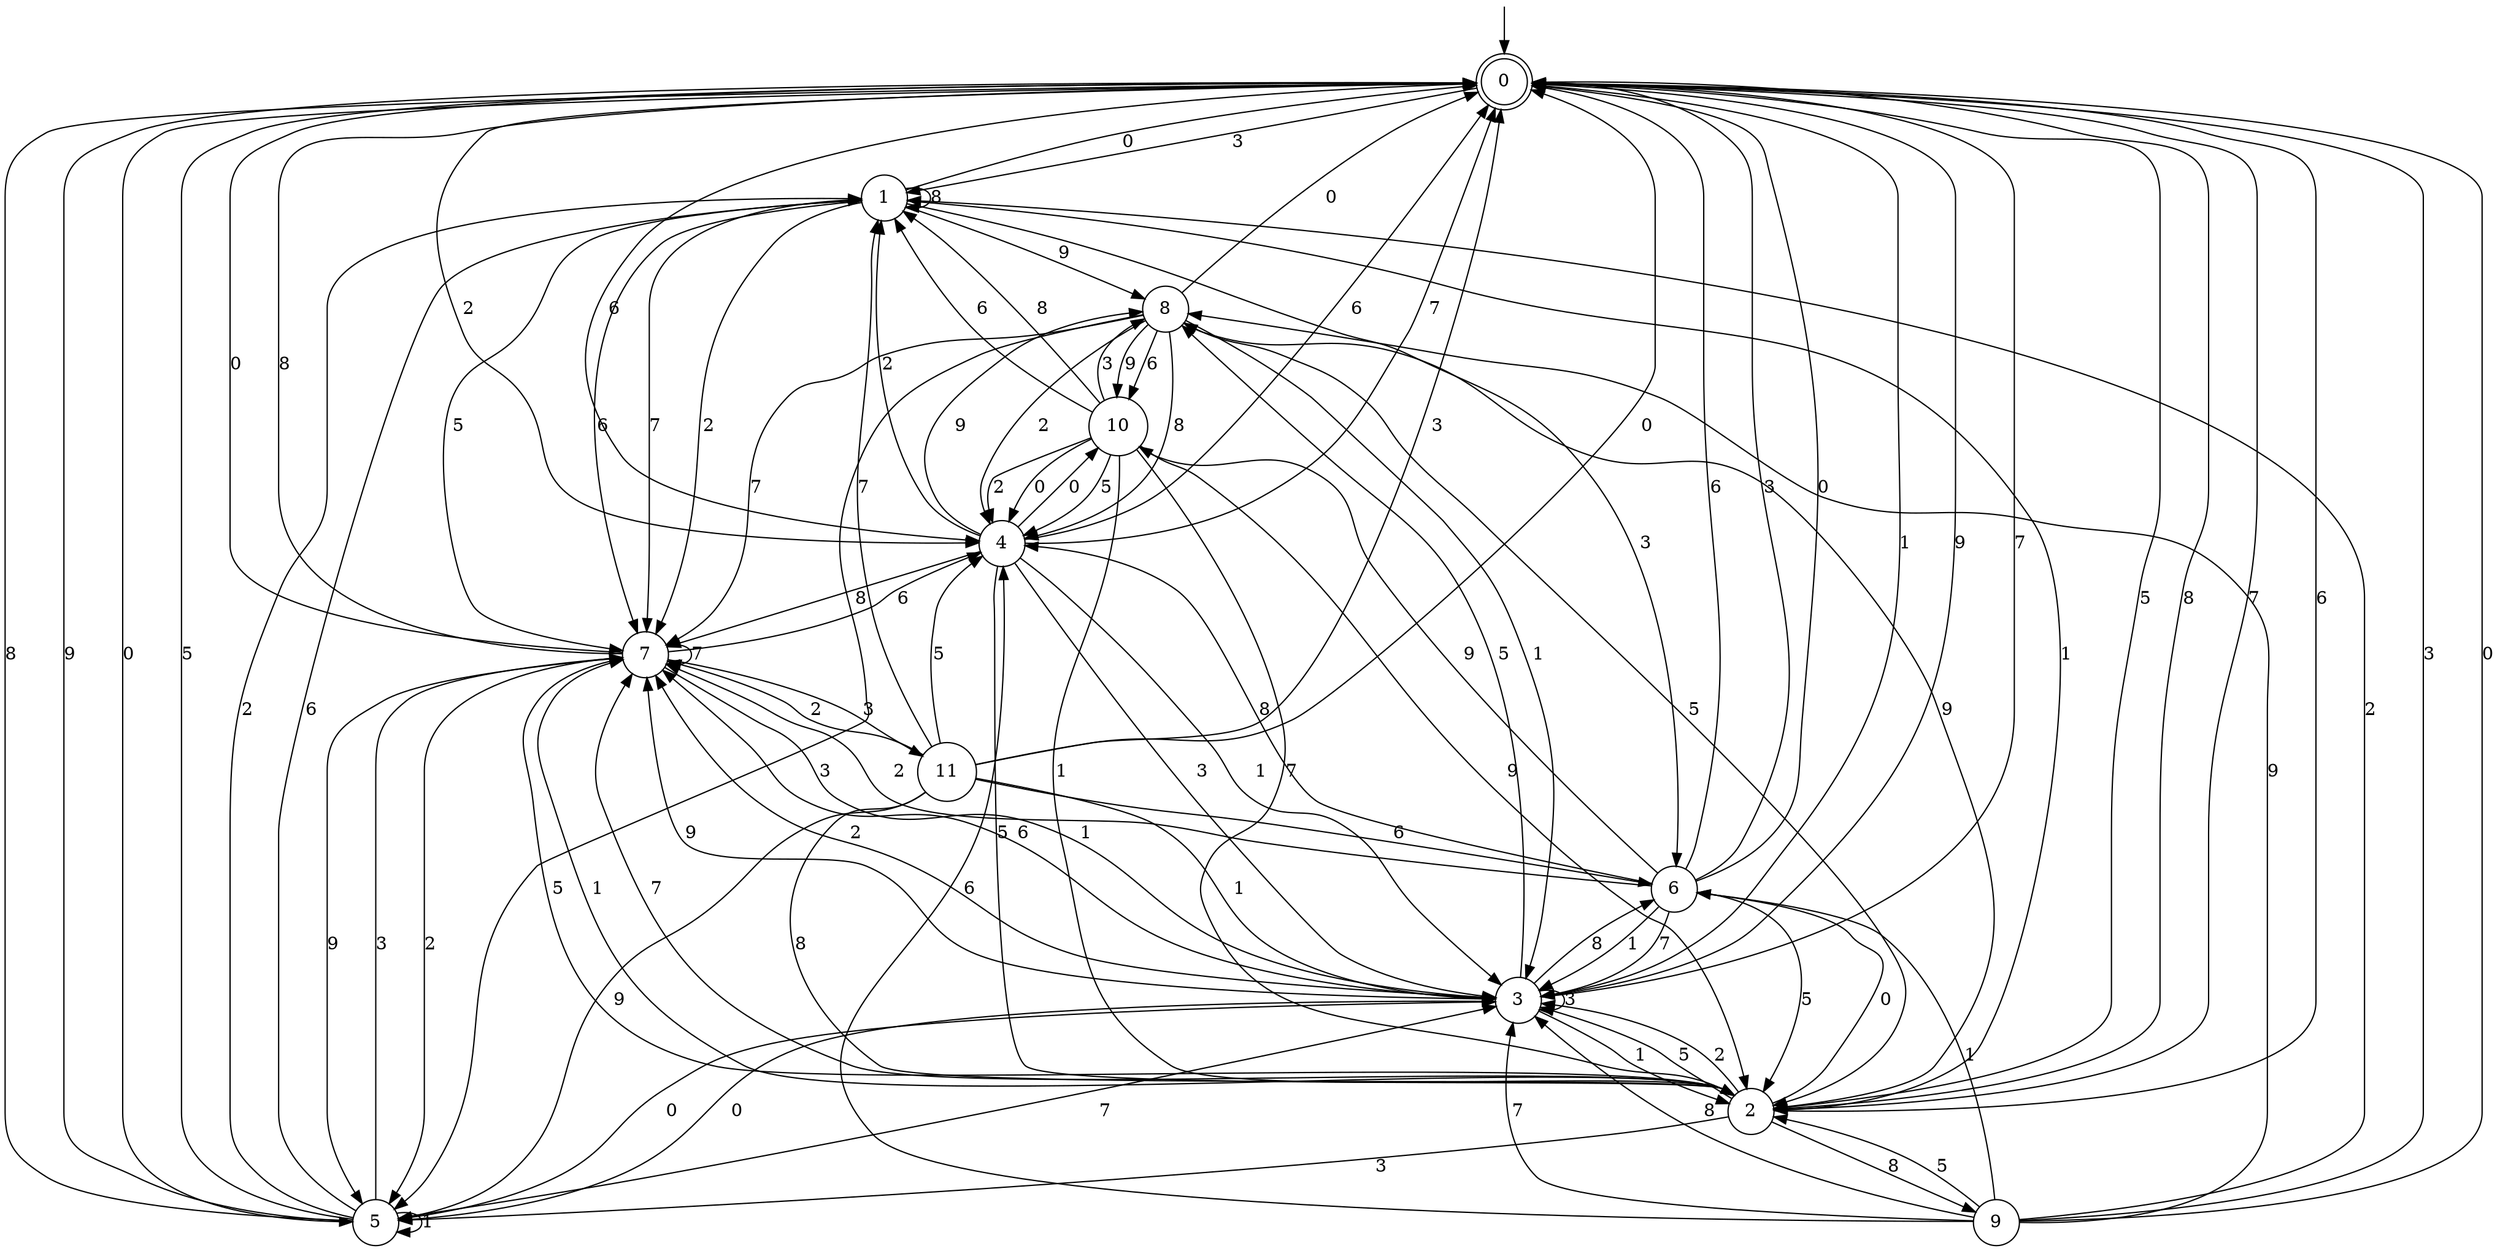 digraph g {

	s0 [shape="doublecircle" label="0"];
	s1 [shape="circle" label="1"];
	s2 [shape="circle" label="2"];
	s3 [shape="circle" label="3"];
	s4 [shape="circle" label="4"];
	s5 [shape="circle" label="5"];
	s6 [shape="circle" label="6"];
	s7 [shape="circle" label="7"];
	s8 [shape="circle" label="8"];
	s9 [shape="circle" label="9"];
	s10 [shape="circle" label="10"];
	s11 [shape="circle" label="11"];
	s0 -> s1 [label="3"];
	s0 -> s2 [label="5"];
	s0 -> s2 [label="8"];
	s0 -> s3 [label="1"];
	s0 -> s3 [label="9"];
	s0 -> s4 [label="2"];
	s0 -> s2 [label="7"];
	s0 -> s5 [label="0"];
	s0 -> s4 [label="6"];
	s1 -> s6 [label="3"];
	s1 -> s7 [label="5"];
	s1 -> s1 [label="8"];
	s1 -> s2 [label="1"];
	s1 -> s8 [label="9"];
	s1 -> s7 [label="2"];
	s1 -> s7 [label="7"];
	s1 -> s0 [label="0"];
	s1 -> s7 [label="6"];
	s2 -> s5 [label="3"];
	s2 -> s3 [label="5"];
	s2 -> s9 [label="8"];
	s2 -> s7 [label="1"];
	s2 -> s8 [label="9"];
	s2 -> s3 [label="2"];
	s2 -> s7 [label="7"];
	s2 -> s6 [label="0"];
	s2 -> s0 [label="6"];
	s3 -> s3 [label="3"];
	s3 -> s8 [label="5"];
	s3 -> s6 [label="8"];
	s3 -> s2 [label="1"];
	s3 -> s7 [label="9"];
	s3 -> s7 [label="2"];
	s3 -> s0 [label="7"];
	s3 -> s5 [label="0"];
	s3 -> s7 [label="6"];
	s4 -> s3 [label="3"];
	s4 -> s2 [label="5"];
	s4 -> s7 [label="8"];
	s4 -> s3 [label="1"];
	s4 -> s8 [label="9"];
	s4 -> s1 [label="2"];
	s4 -> s0 [label="7"];
	s4 -> s10 [label="0"];
	s4 -> s0 [label="6"];
	s5 -> s7 [label="3"];
	s5 -> s0 [label="5"];
	s5 -> s0 [label="8"];
	s5 -> s5 [label="1"];
	s5 -> s0 [label="9"];
	s5 -> s1 [label="2"];
	s5 -> s3 [label="7"];
	s5 -> s3 [label="0"];
	s5 -> s1 [label="6"];
	s6 -> s0 [label="3"];
	s6 -> s2 [label="5"];
	s6 -> s4 [label="8"];
	s6 -> s3 [label="1"];
	s6 -> s10 [label="9"];
	s6 -> s7 [label="2"];
	s6 -> s3 [label="7"];
	s6 -> s0 [label="0"];
	s6 -> s0 [label="6"];
	s7 -> s11 [label="3"];
	s7 -> s2 [label="5"];
	s7 -> s0 [label="8"];
	s7 -> s3 [label="1"];
	s7 -> s5 [label="9"];
	s7 -> s5 [label="2"];
	s7 -> s7 [label="7"];
	s7 -> s0 [label="0"];
	s7 -> s4 [label="6"];
	s8 -> s5 [label="3"];
	s8 -> s2 [label="5"];
	s8 -> s4 [label="8"];
	s8 -> s3 [label="1"];
	s8 -> s10 [label="9"];
	s8 -> s4 [label="2"];
	s8 -> s7 [label="7"];
	s8 -> s0 [label="0"];
	s8 -> s10 [label="6"];
	s9 -> s0 [label="3"];
	s9 -> s2 [label="5"];
	s9 -> s3 [label="8"];
	s9 -> s6 [label="1"];
	s9 -> s8 [label="9"];
	s9 -> s1 [label="2"];
	s9 -> s3 [label="7"];
	s9 -> s0 [label="0"];
	s9 -> s4 [label="6"];
	s10 -> s8 [label="3"];
	s10 -> s4 [label="5"];
	s10 -> s1 [label="8"];
	s10 -> s2 [label="1"];
	s10 -> s2 [label="9"];
	s10 -> s4 [label="2"];
	s10 -> s2 [label="7"];
	s10 -> s4 [label="0"];
	s10 -> s1 [label="6"];
	s11 -> s0 [label="3"];
	s11 -> s4 [label="5"];
	s11 -> s2 [label="8"];
	s11 -> s3 [label="1"];
	s11 -> s5 [label="9"];
	s11 -> s7 [label="2"];
	s11 -> s1 [label="7"];
	s11 -> s0 [label="0"];
	s11 -> s6 [label="6"];

__start0 [label="" shape="none" width="0" height="0"];
__start0 -> s0;

}
